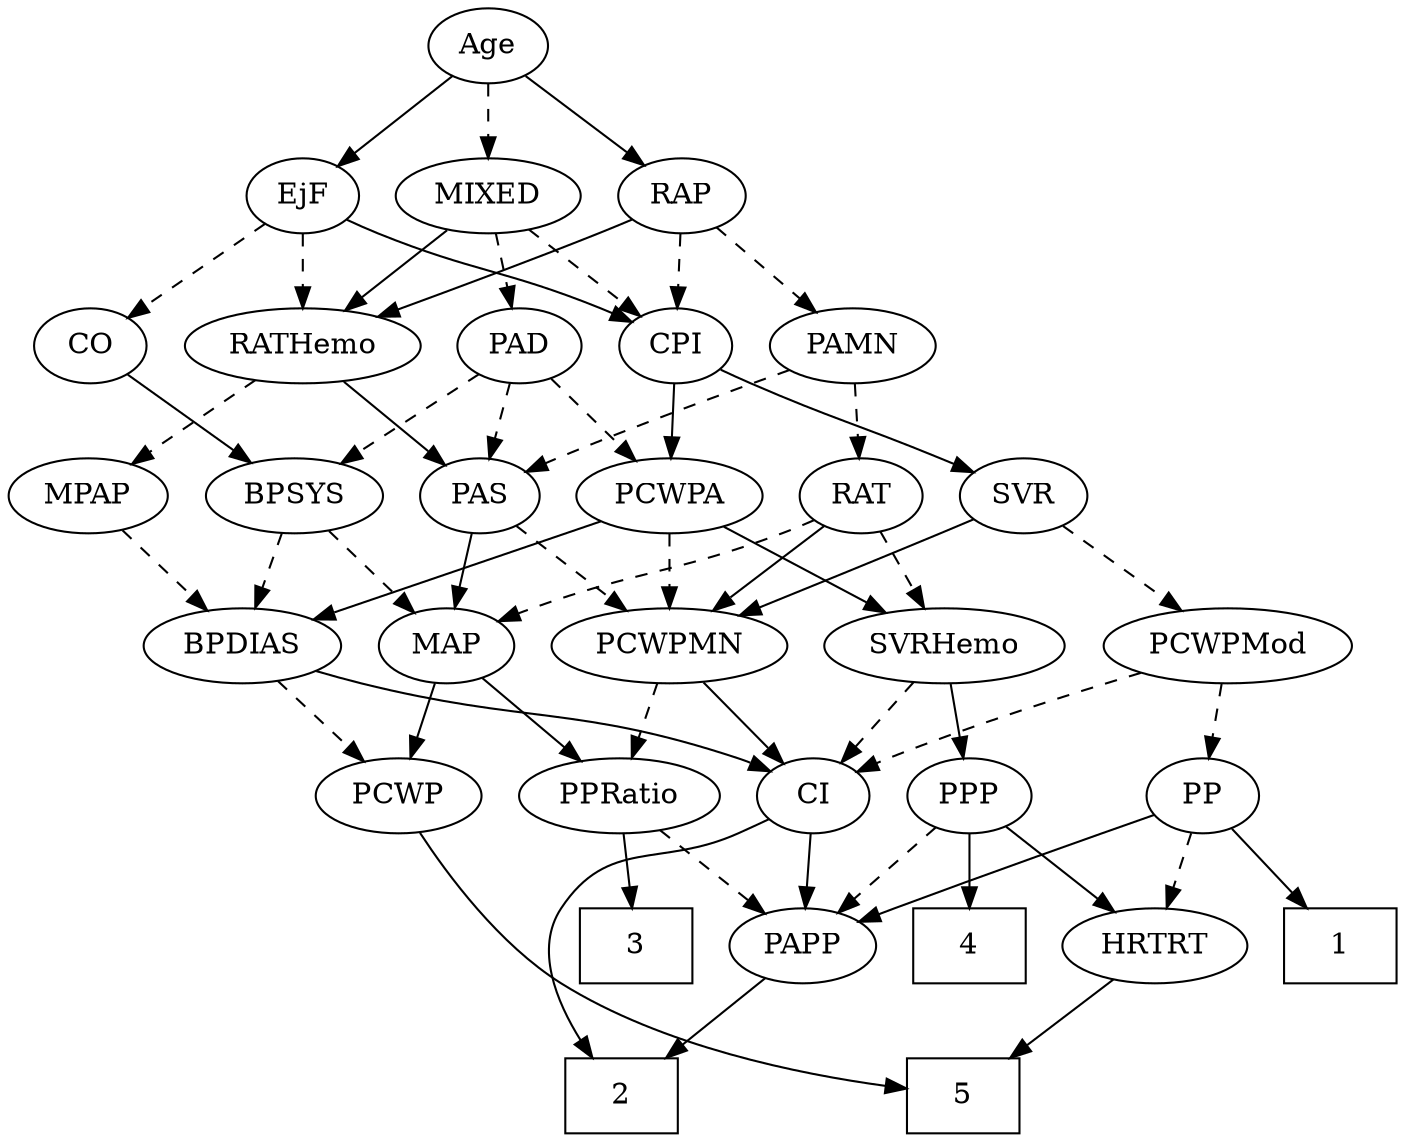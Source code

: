 strict digraph {
	graph [bb="0,0,631.1,540"];
	node [label="\N"];
	1	[height=0.5,
		pos="434.1,90",
		shape=box,
		width=0.75];
	2	[height=0.5,
		pos="327.1,18",
		shape=box,
		width=0.75];
	3	[height=0.5,
		pos="242.1,90",
		shape=box,
		width=0.75];
	4	[height=0.5,
		pos="604.1,90",
		shape=box,
		width=0.75];
	5	[height=0.5,
		pos="236.1,18",
		shape=box,
		width=0.75];
	Age	[height=0.5,
		pos="248.1,522",
		width=0.75];
	EjF	[height=0.5,
		pos="163.1,450",
		width=0.75];
	Age -> EjF	[pos="e,179.44,464.46 231.71,507.5 219.13,497.14 201.56,482.67 187.35,470.97",
		style=solid];
	RAP	[height=0.5,
		pos="334.1,450",
		width=0.77632];
	Age -> RAP	[pos="e,317.27,464.69 264.68,507.5 277.33,497.21 294.95,482.86 309.28,471.2",
		style=solid];
	MIXED	[height=0.5,
		pos="248.1,450",
		width=1.1193];
	Age -> MIXED	[pos="e,248.1,468.1 248.1,503.7 248.1,495.98 248.1,486.71 248.1,478.11",
		style=dashed];
	CO	[height=0.5,
		pos="69.097,378",
		width=0.75];
	EjF -> CO	[pos="e,86.381,391.87 145.42,435.83 131.15,425.21 110.87,410.11 94.808,398.15",
		style=dashed];
	RATHemo	[height=0.5,
		pos="163.1,378",
		width=1.3721];
	EjF -> RATHemo	[pos="e,163.1,396.1 163.1,431.7 163.1,423.98 163.1,414.71 163.1,406.11",
		style=dashed];
	CPI	[height=0.5,
		pos="333.1,378",
		width=0.75];
	EjF -> CPI	[pos="e,311.92,389.39 184.28,438.61 189.11,436.35 194.25,434.03 199.1,432 241.9,414.08 254.3,413.92 297.1,396 298.91,395.24 300.77,394.44 \
302.64,393.61",
		style=solid];
	PAMN	[height=0.5,
		pos="414.1,378",
		width=1.011];
	RAP -> PAMN	[pos="e,396.82,394.11 350.29,434.83 361.48,425.04 376.58,411.83 389.28,400.71",
		style=dashed];
	RAP -> RATHemo	[pos="e,196.07,391.47 312.27,438.74 307.31,436.47 302.04,434.11 297.1,432 266.67,419 231.92,405.29 205.43,395.07",
		style=solid];
	RAP -> CPI	[pos="e,333.34,396.1 333.85,431.7 333.74,423.98 333.61,414.71 333.48,406.11",
		style=dashed];
	PAD	[height=0.5,
		pos="259.1,378",
		width=0.79437];
	MIXED -> PAD	[pos="e,256.41,396.1 250.82,431.7 252.03,423.98 253.48,414.71 254.84,406.11",
		style=dashed];
	MIXED -> RATHemo	[pos="e,182.09,394.64 229.65,433.81 218.01,424.22 202.77,411.67 189.81,401",
		style=solid];
	MIXED -> CPI	[pos="e,316.7,392.5 266.54,433.81 278.91,423.62 295.34,410.09 308.78,399.02",
		style=dashed];
	MPAP	[height=0.5,
		pos="35.097,306",
		width=0.97491];
	BPDIAS	[height=0.5,
		pos="106.1,234",
		width=1.1735];
	MPAP -> BPDIAS	[pos="e,89.982,250.89 50.503,289.81 59.889,280.56 72.07,268.55 82.636,258.13",
		style=dashed];
	BPSYS	[height=0.5,
		pos="126.1,306",
		width=1.0471];
	BPSYS -> BPDIAS	[pos="e,111.03,252.28 121.26,288.05 119.03,280.26 116.33,270.82 113.83,262.08",
		style=dashed];
	MAP	[height=0.5,
		pos="197.1,234",
		width=0.84854];
	BPSYS -> MAP	[pos="e,181.87,250.01 141.85,289.46 151.45,280 163.88,267.75 174.51,257.27",
		style=dashed];
	PAD -> BPSYS	[pos="e,150.57,319.88 237.73,365.75 216.63,354.65 184.06,337.51 159.54,324.6",
		style=dashed];
	PAS	[height=0.5,
		pos="209.1,306",
		width=0.75];
	PAD -> PAS	[pos="e,220.4,322.82 247.75,361.12 241.42,352.26 233.41,341.04 226.32,331.12",
		style=dashed];
	PCWPA	[height=0.5,
		pos="296.1,306",
		width=1.1555];
	PAD -> PCWPA	[pos="e,287.3,323.63 267.68,360.76 272.1,352.4 277.59,342.02 282.56,332.61",
		style=dashed];
	CO -> BPSYS	[pos="e,112.96,323.13 81.465,361.81 88.802,352.8 98.267,341.18 106.59,330.95",
		style=solid];
	PCWPMN	[height=0.5,
		pos="296.1,234",
		width=1.3902];
	PAS -> PCWPMN	[pos="e,276.64,250.65 225.87,291.5 238.01,281.74 254.67,268.33 268.72,257.02",
		style=dashed];
	PAS -> MAP	[pos="e,200.06,252.28 206.19,288.05 204.87,280.35 203.27,271.03 201.79,262.36",
		style=solid];
	PAMN -> PAS	[pos="e,230.18,317.64 386.13,366.05 380.52,363.96 374.64,361.85 369.1,360 314.66,341.85 298.77,344.32 245.1,324 243.25,323.3 241.38,322.55 \
239.49,321.76",
		style=dashed];
	RAT	[height=0.5,
		pos="457.1,306",
		width=0.75827];
	PAMN -> RAT	[pos="e,447.28,322.99 424.29,360.41 429.56,351.83 436.09,341.19 441.94,331.67",
		style=dashed];
	RATHemo -> MPAP	[pos="e,58.265,319.67 136.89,362.67 116.66,351.61 88.596,336.26 67.055,324.48",
		style=dashed];
	RATHemo -> PAS	[pos="e,198.59,322.99 174,360.41 179.69,351.74 186.77,340.97 193.08,331.38",
		style=solid];
	SVR	[height=0.5,
		pos="384.1,306",
		width=0.77632];
	CPI -> SVR	[pos="e,372.81,322.49 344.42,361.46 351.02,352.4 359.48,340.79 366.89,330.61",
		style=solid];
	CPI -> PCWPA	[pos="e,304.89,323.63 324.52,360.76 320.1,352.4 314.61,342.02 309.63,332.61",
		style=solid];
	RAT -> PCWPMN	[pos="e,327.84,248.05 435.46,294.61 430.74,292.39 425.76,290.09 421.1,288 393.27,275.54 361.66,262.14 337.19,251.93",
		style=solid];
	SVRHemo	[height=0.5,
		pos="536.1,234",
		width=1.3902];
	RAT -> SVRHemo	[pos="e,518.03,251.01 472.7,291.17 483.4,281.69 497.84,268.9 510.24,257.91",
		style=dashed];
	RAT -> MAP	[pos="e,220.48,245.9 436.13,294.04 431.29,291.8 426.09,289.64 421.1,288 341.93,262.01 316.76,276.43 237.1,252 234.7,251.26 232.25,250.43 \
229.8,249.54",
		style=dashed];
	PCWPMod	[height=0.5,
		pos="416.1,234",
		width=1.4443];
	SVR -> PCWPMod	[pos="e,408.35,251.96 391.68,288.41 395.41,280.25 400,270.22 404.18,261.07",
		style=dashed];
	SVR -> PCWPMN	[pos="e,315.78,250.65 367.13,291.5 354.85,281.74 338,268.33 323.79,257.02",
		style=solid];
	PP	[height=0.5,
		pos="432.1,162",
		width=0.75];
	PCWPMod -> PP	[pos="e,428.19,180.1 420.05,215.7 421.82,207.98 423.93,198.71 425.9,190.11",
		style=dashed];
	CI	[height=0.5,
		pos="357.1,162",
		width=0.75];
	PCWPMod -> CI	[pos="e,369.77,178.04 402.11,216.41 394.45,207.31 384.83,195.9 376.45,185.96",
		style=dashed];
	PCWPA -> PCWPMN	[pos="e,296.1,252.1 296.1,287.7 296.1,279.98 296.1,270.71 296.1,262.11",
		style=dashed];
	PCWPA -> SVRHemo	[pos="e,498.34,245.94 327.57,294.23 334.01,292.1 340.76,289.93 347.1,288 404.44,270.51 419.4,268.3 477.1,252 480.86,250.94 484.75,249.83 \
488.66,248.72",
		style=solid];
	PCWPA -> BPDIAS	[pos="e,137.18,246.45 265.57,293.75 233.35,281.88 182.4,263.11 146.79,249.99",
		style=solid];
	PPRatio	[height=0.5,
		pos="272.1,162",
		width=1.1013];
	PCWPMN -> PPRatio	[pos="e,278.02,180.28 290.29,216.05 287.59,208.18 284.31,198.62 281.28,189.79",
		style=dashed];
	PCWPMN -> CI	[pos="e,343.99,178.04 310.55,216.41 318.56,207.22 328.63,195.67 337.35,185.66",
		style=solid];
	PPP	[height=0.5,
		pos="527.1,162",
		width=0.75];
	SVRHemo -> PPP	[pos="e,529.3,180.1 533.87,215.7 532.88,207.98 531.69,198.71 530.58,190.11",
		style=solid];
	SVRHemo -> CI	[pos="e,378.88,172.72 502.25,220.72 473.79,210.26 432.08,194.65 396.1,180 393.55,178.97 390.93,177.87 388.3,176.76",
		style=dashed];
	PCWP	[height=0.5,
		pos="179.1,162",
		width=0.97491];
	BPDIAS -> PCWP	[pos="e,163.1,178.34 122.66,217.12 132.41,207.77 144.9,195.79 155.64,185.49",
		style=dashed];
	BPDIAS -> CI	[pos="e,336.49,173.7 137.5,221.96 143.94,219.85 150.71,217.76 157.1,216 229.04,196.17 250.47,204.08 321.1,180 323.01,179.35 324.96,178.62 \
326.9,177.85",
		style=solid];
	MAP -> PPRatio	[pos="e,255.54,178.46 212.64,218.5 222.82,209 236.33,196.38 247.9,185.58",
		style=solid];
	MAP -> PCWP	[pos="e,183.54,180.28 192.74,216.05 190.74,208.26 188.31,198.82 186.06,190.08",
		style=solid];
	PP -> 1	[pos="e,433.61,108.1 432.59,143.7 432.81,135.98 433.08,126.71 433.32,118.11",
		style=solid];
	PAPP	[height=0.5,
		pos="357.1,90",
		width=0.88464];
	PP -> PAPP	[pos="e,373.03,105.87 416.92,146.83 406.46,137.07 392.35,123.9 380.46,112.8",
		style=solid];
	HRTRT	[height=0.5,
		pos="519.1,90",
		width=1.1013];
	PP -> HRTRT	[pos="e,500.26,106.16 448.87,147.5 461.17,137.61 478.13,123.96 492.3,112.56",
		style=dashed];
	PPP -> 4	[pos="e,585.27,108.11 542.68,146.83 552.68,137.75 565.92,125.71 577.54,115.14",
		style=solid];
	PPP -> PAPP	[pos="e,382.24,101.44 504.72,151.83 478.98,141.28 435.47,123.43 398.1,108 396.01,107.14 393.87,106.25 391.71,105.36",
		style=dashed];
	PPP -> HRTRT	[pos="e,521.05,108.1 525.12,143.7 524.24,135.98 523.18,126.71 522.2,118.11",
		style=solid];
	PPRatio -> 3	[pos="e,249.5,108.28 264.83,144.05 261.42,136.09 257.27,126.41 253.46,117.51",
		style=solid];
	PPRatio -> PAPP	[pos="e,339.85,105.21 290.54,145.81 302.67,135.82 318.7,122.62 331.99,111.68",
		style=dashed];
	PCWP -> 5	[pos="e,225.09,36.17 183.09,143.88 187.62,125.66 195.73,96.192 206.1,72 210.01,62.864 215.1,53.292 219.96,44.835",
		style=solid];
	CI -> 2	[pos="e,320.55,36.195 341.89,146.85 332.46,136.99 321.21,122.97 316.1,108 309.24,87.925 312.8,64.007 317.63,46.024",
		style=solid];
	CI -> PAPP	[pos="e,357.1,108.1 357.1,143.7 357.1,135.98 357.1,126.71 357.1,118.11",
		style=solid];
	PAPP -> 2	[pos="e,334.57,36.447 349.99,72.411 346.58,64.454 342.41,54.722 338.56,45.756",
		style=solid];
	HRTRT -> 5	[pos="e,263.36,28.024 489.5,78.01 483.15,75.855 476.44,73.729 470.1,72 391.81,50.652 369.74,56.007 291.1,36 285.26,34.516 279.13,32.79 \
273.16,31.017",
		style=solid];
}
